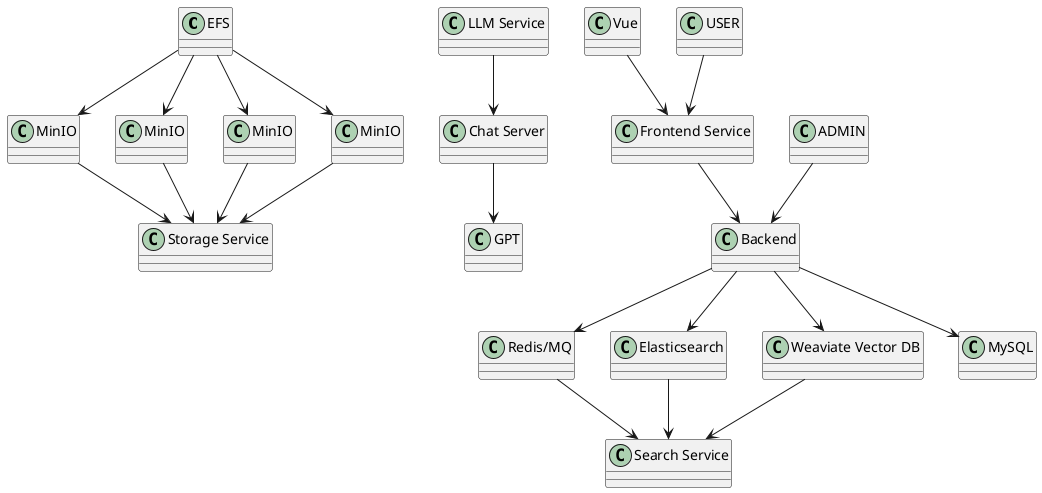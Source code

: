 @startuml
!define RECTANGLE class
RECTANGLE "EFS" as EFS
RECTANGLE "MinIO" as MinIO1
RECTANGLE "MinIO" as MinIO2
RECTANGLE "MinIO" as MinIO3
RECTANGLE "MinIO" as MinIO4
RECTANGLE "Storage Service" as StorageService

EFS --> MinIO1
EFS --> MinIO2
EFS --> MinIO3
EFS --> MinIO4
MinIO1 --> StorageService
MinIO2 --> StorageService
MinIO3 --> StorageService
MinIO4 --> StorageService

RECTANGLE "LLM Service" as LLMService
RECTANGLE "Chat Server" as ChatServer
RECTANGLE "GPT" as GPT

LLMService --> ChatServer
ChatServer --> GPT

RECTANGLE "Backend" as Backend
RECTANGLE "Redis/MQ" as RedisMQ
RECTANGLE "Elasticsearch" as Elasticsearch
RECTANGLE "Weaviate Vector DB" as Weaviate
RECTANGLE "Search Service" as SearchService

Backend --> RedisMQ
Backend --> Elasticsearch
Backend --> Weaviate
RedisMQ --> SearchService
Elasticsearch --> SearchService
Weaviate --> SearchService

RECTANGLE "Frontend Service" as FrontendService
RECTANGLE "Vue" as Vue
RECTANGLE "MySQL" as MySQL

RECTANGLE "USER" as USER
RECTANGLE "ADMIN" as ADMIN

USER --> FrontendService
ADMIN --> Backend
Backend --> MySQL
Vue --> FrontendService
FrontendService --> Backend
@enduml
